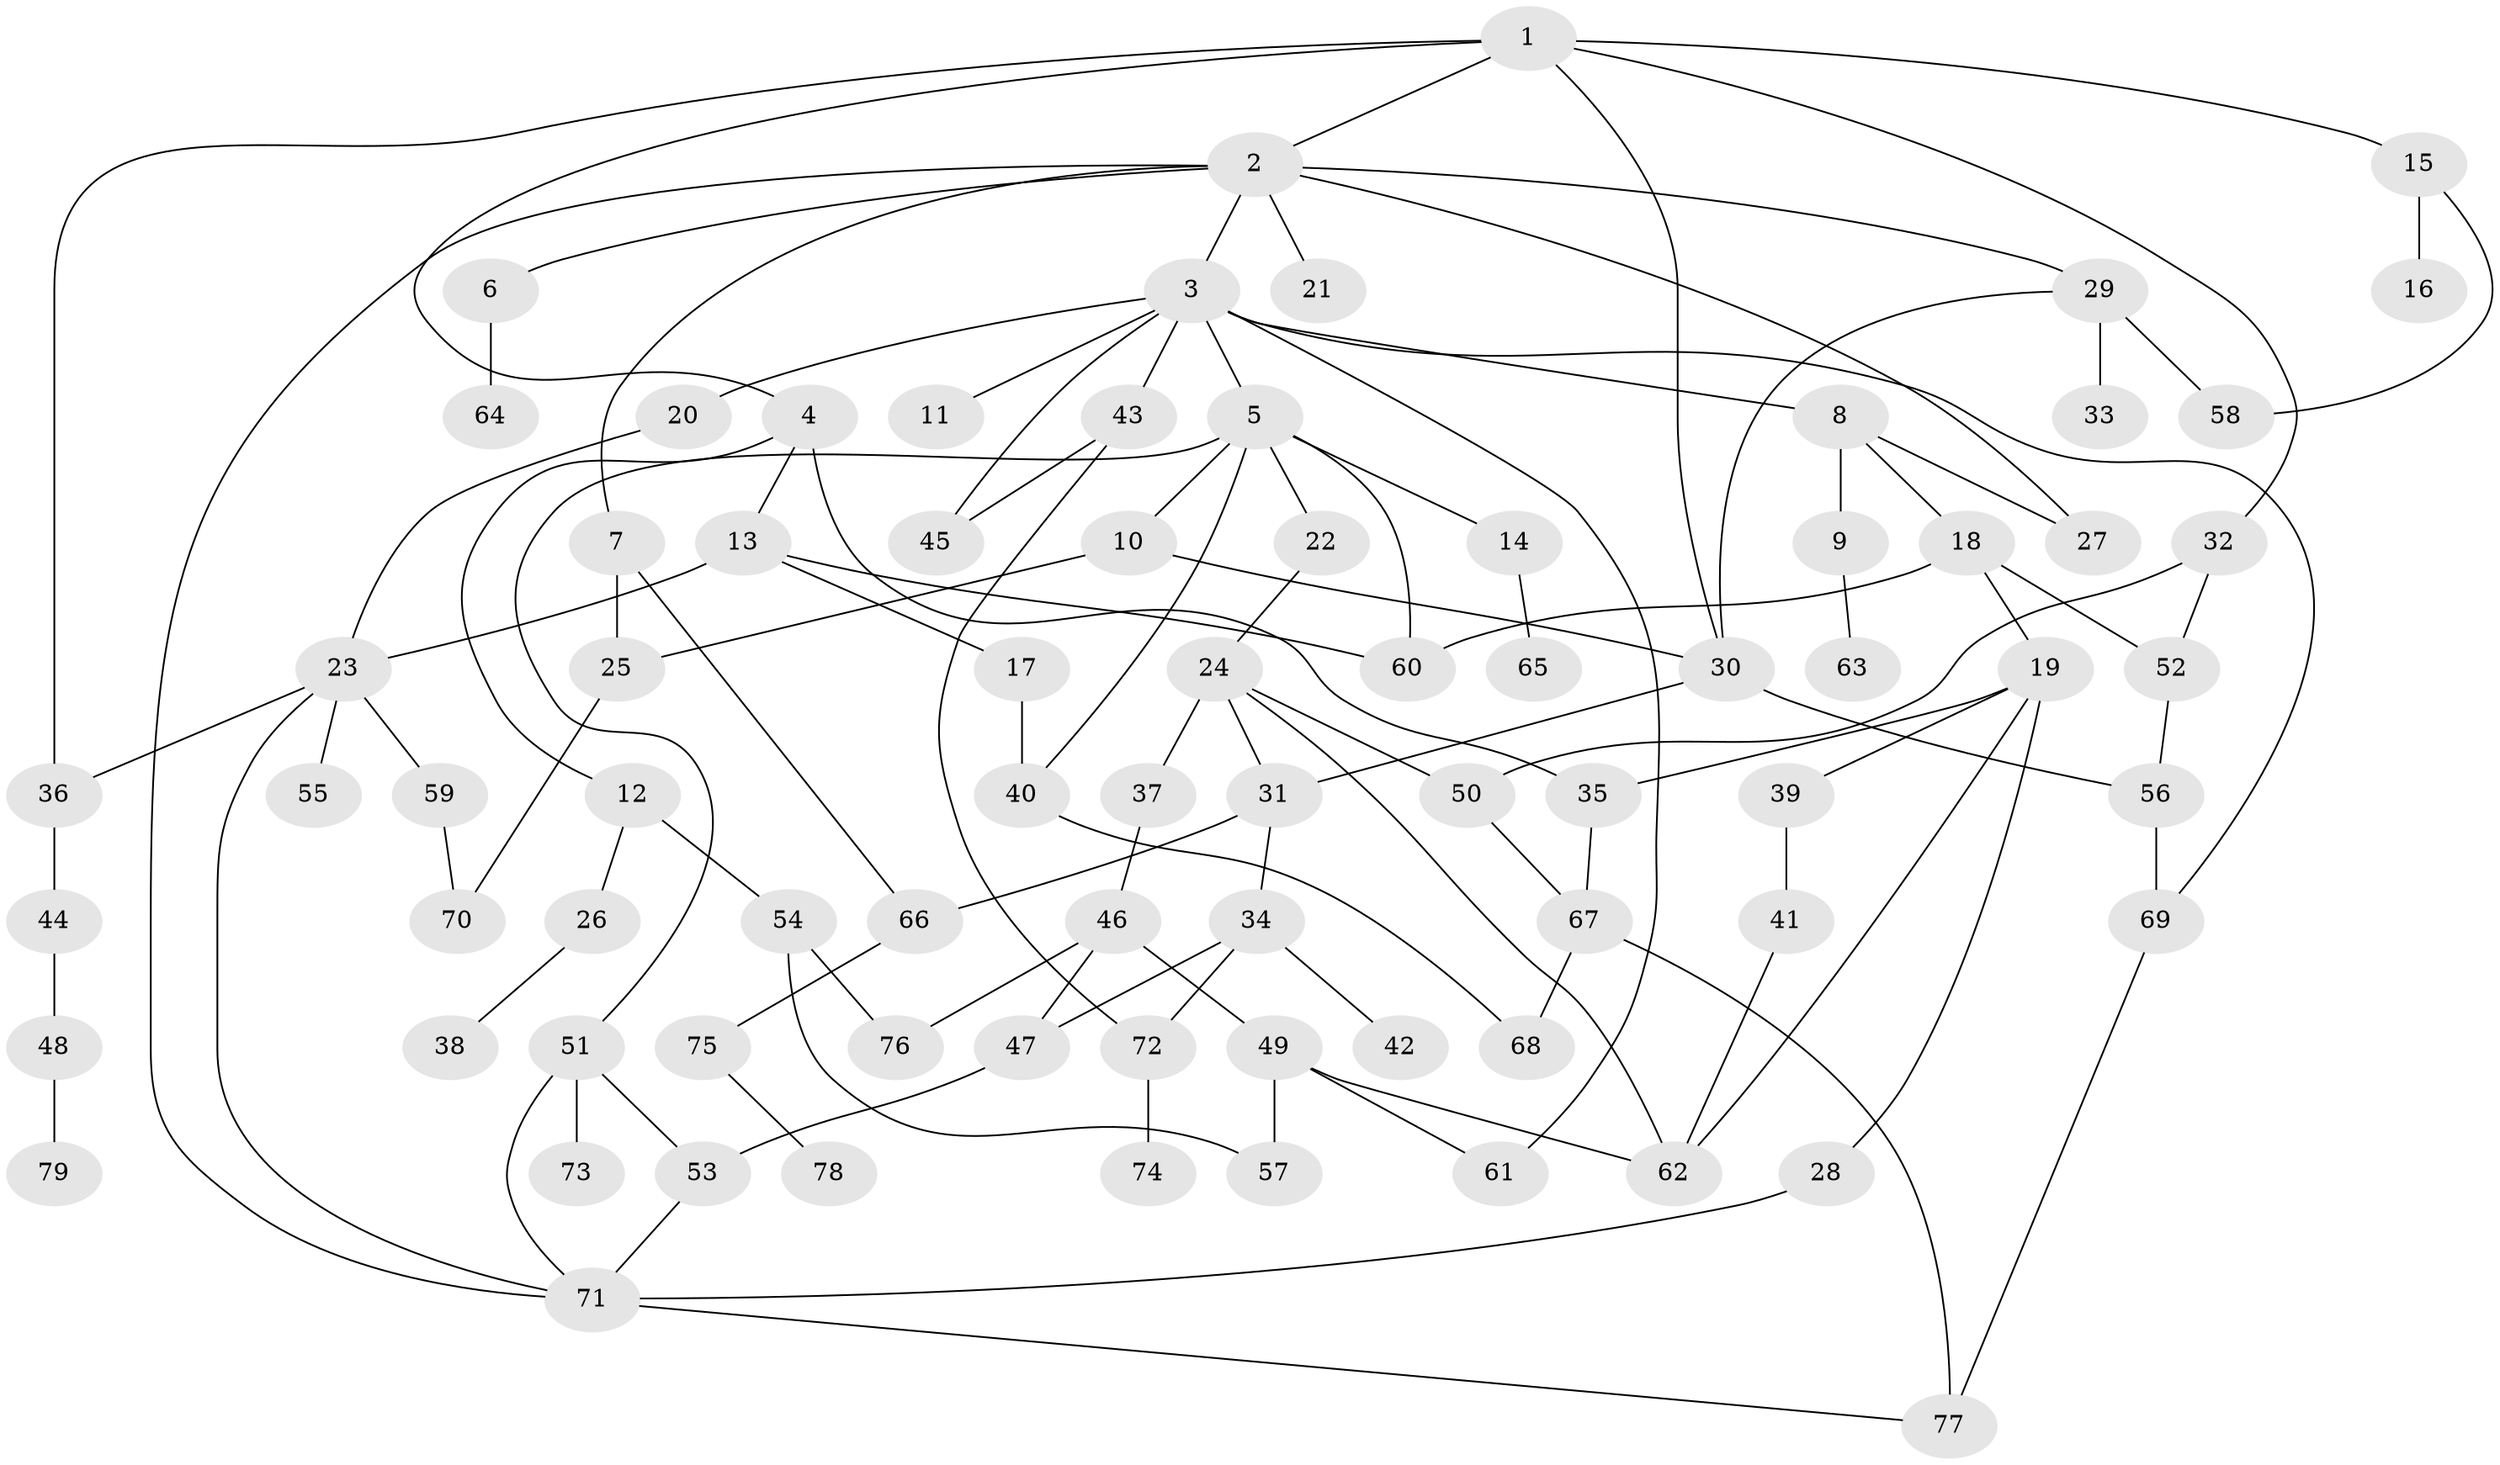 // Generated by graph-tools (version 1.1) at 2025/34/03/09/25 02:34:32]
// undirected, 79 vertices, 114 edges
graph export_dot {
graph [start="1"]
  node [color=gray90,style=filled];
  1;
  2;
  3;
  4;
  5;
  6;
  7;
  8;
  9;
  10;
  11;
  12;
  13;
  14;
  15;
  16;
  17;
  18;
  19;
  20;
  21;
  22;
  23;
  24;
  25;
  26;
  27;
  28;
  29;
  30;
  31;
  32;
  33;
  34;
  35;
  36;
  37;
  38;
  39;
  40;
  41;
  42;
  43;
  44;
  45;
  46;
  47;
  48;
  49;
  50;
  51;
  52;
  53;
  54;
  55;
  56;
  57;
  58;
  59;
  60;
  61;
  62;
  63;
  64;
  65;
  66;
  67;
  68;
  69;
  70;
  71;
  72;
  73;
  74;
  75;
  76;
  77;
  78;
  79;
  1 -- 2;
  1 -- 4;
  1 -- 15;
  1 -- 32;
  1 -- 36;
  1 -- 30;
  2 -- 3;
  2 -- 6;
  2 -- 7;
  2 -- 21;
  2 -- 29;
  2 -- 71;
  2 -- 27;
  3 -- 5;
  3 -- 8;
  3 -- 11;
  3 -- 20;
  3 -- 43;
  3 -- 69;
  3 -- 61;
  3 -- 45;
  4 -- 12;
  4 -- 13;
  4 -- 35;
  5 -- 10;
  5 -- 14;
  5 -- 22;
  5 -- 40;
  5 -- 51;
  5 -- 60;
  6 -- 64;
  7 -- 66;
  7 -- 25;
  8 -- 9;
  8 -- 18;
  8 -- 27;
  9 -- 63;
  10 -- 25;
  10 -- 30;
  12 -- 26;
  12 -- 54;
  13 -- 17;
  13 -- 23;
  13 -- 60;
  14 -- 65;
  15 -- 16;
  15 -- 58;
  17 -- 40;
  18 -- 19;
  18 -- 60;
  18 -- 52;
  19 -- 28;
  19 -- 39;
  19 -- 35;
  19 -- 62;
  20 -- 23;
  22 -- 24;
  23 -- 55;
  23 -- 59;
  23 -- 71;
  23 -- 36;
  24 -- 31;
  24 -- 37;
  24 -- 50;
  24 -- 62;
  25 -- 70;
  26 -- 38;
  28 -- 71;
  29 -- 30;
  29 -- 33;
  29 -- 58;
  30 -- 56;
  30 -- 31;
  31 -- 34;
  31 -- 66;
  32 -- 52;
  32 -- 50;
  34 -- 42;
  34 -- 72;
  34 -- 47;
  35 -- 67;
  36 -- 44;
  37 -- 46;
  39 -- 41;
  40 -- 68;
  41 -- 62;
  43 -- 45;
  43 -- 72;
  44 -- 48;
  46 -- 47;
  46 -- 49;
  46 -- 76;
  47 -- 53;
  48 -- 79;
  49 -- 57;
  49 -- 61;
  49 -- 62;
  50 -- 67;
  51 -- 73;
  51 -- 71;
  51 -- 53;
  52 -- 56;
  53 -- 71;
  54 -- 57;
  54 -- 76;
  56 -- 69;
  59 -- 70;
  66 -- 75;
  67 -- 68;
  67 -- 77;
  69 -- 77;
  71 -- 77;
  72 -- 74;
  75 -- 78;
}

